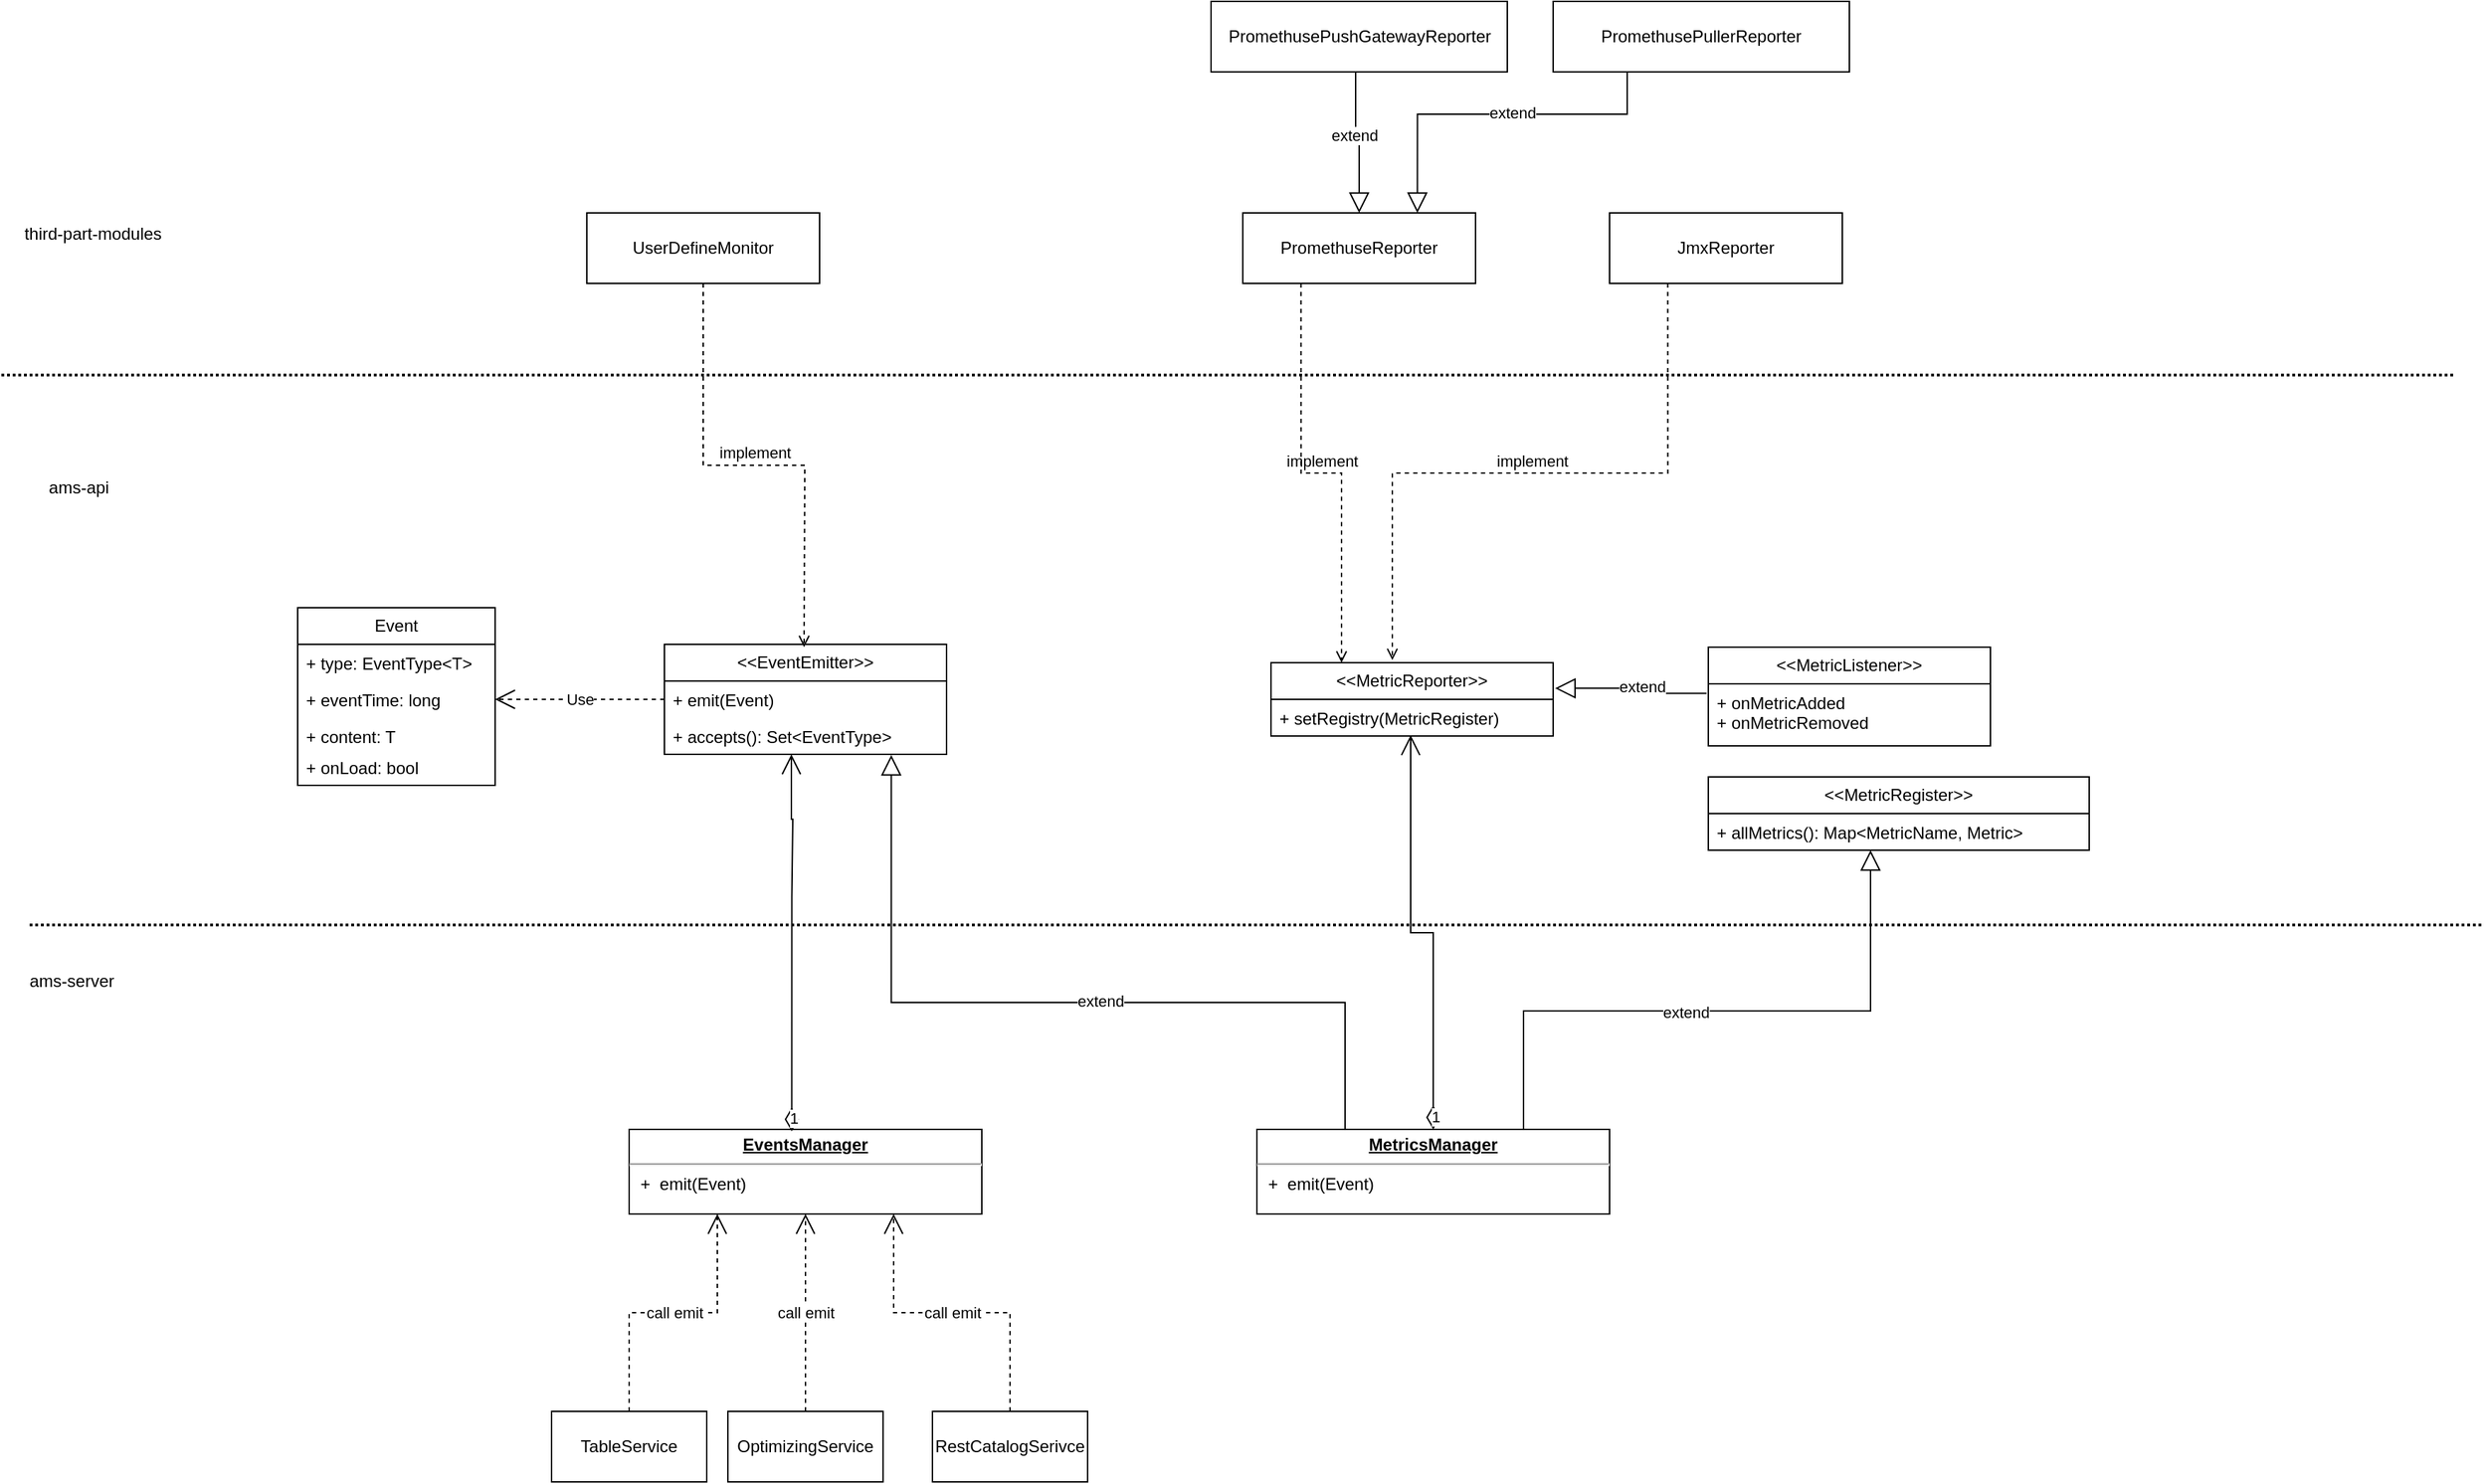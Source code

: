 <mxfile version="22.1.8" type="github">
  <diagram name="Page-1" id="dFF4M64A5ws5YmlLjQyo">
    <mxGraphModel dx="1699" dy="2125" grid="1" gridSize="10" guides="1" tooltips="1" connect="1" arrows="1" fold="1" page="1" pageScale="1" pageWidth="850" pageHeight="1100" math="0" shadow="0">
      <root>
        <mxCell id="0" />
        <mxCell id="1" parent="0" />
        <mxCell id="-RGTKrFMKHfCSk2mU1Sa-1" value="" style="line;strokeWidth=2;html=1;dashed=1;dashPattern=1 1;" vertex="1" parent="1">
          <mxGeometry x="10" y="-20" width="1740" height="10" as="geometry" />
        </mxCell>
        <mxCell id="-RGTKrFMKHfCSk2mU1Sa-2" value="ams-api" style="text;html=1;strokeColor=none;fillColor=none;align=center;verticalAlign=middle;whiteSpace=wrap;rounded=0;" vertex="1" parent="1">
          <mxGeometry x="20" y="50" width="90" height="30" as="geometry" />
        </mxCell>
        <mxCell id="-RGTKrFMKHfCSk2mU1Sa-4" value="ams-server" style="text;html=1;strokeColor=none;fillColor=none;align=center;verticalAlign=middle;whiteSpace=wrap;rounded=0;" vertex="1" parent="1">
          <mxGeometry x="10" y="400" width="100" height="30" as="geometry" />
        </mxCell>
        <mxCell id="-RGTKrFMKHfCSk2mU1Sa-11" value="Event" style="swimlane;fontStyle=0;childLayout=stackLayout;horizontal=1;startSize=26;fillColor=none;horizontalStack=0;resizeParent=1;resizeParentMax=0;resizeLast=0;collapsible=1;marginBottom=0;whiteSpace=wrap;html=1;" vertex="1" parent="1">
          <mxGeometry x="220" y="150" width="140" height="126" as="geometry" />
        </mxCell>
        <mxCell id="-RGTKrFMKHfCSk2mU1Sa-12" value="+ type: EventType&amp;lt;T&amp;gt;" style="text;strokeColor=none;fillColor=none;align=left;verticalAlign=top;spacingLeft=4;spacingRight=4;overflow=hidden;rotatable=0;points=[[0,0.5],[1,0.5]];portConstraint=eastwest;whiteSpace=wrap;html=1;" vertex="1" parent="-RGTKrFMKHfCSk2mU1Sa-11">
          <mxGeometry y="26" width="140" height="26" as="geometry" />
        </mxCell>
        <mxCell id="-RGTKrFMKHfCSk2mU1Sa-13" value="+ eventTime: long" style="text;strokeColor=none;fillColor=none;align=left;verticalAlign=top;spacingLeft=4;spacingRight=4;overflow=hidden;rotatable=0;points=[[0,0.5],[1,0.5]];portConstraint=eastwest;whiteSpace=wrap;html=1;" vertex="1" parent="-RGTKrFMKHfCSk2mU1Sa-11">
          <mxGeometry y="52" width="140" height="26" as="geometry" />
        </mxCell>
        <mxCell id="-RGTKrFMKHfCSk2mU1Sa-14" value="+ content: T" style="text;strokeColor=none;fillColor=none;align=left;verticalAlign=top;spacingLeft=4;spacingRight=4;overflow=hidden;rotatable=0;points=[[0,0.5],[1,0.5]];portConstraint=eastwest;whiteSpace=wrap;html=1;" vertex="1" parent="-RGTKrFMKHfCSk2mU1Sa-11">
          <mxGeometry y="78" width="140" height="22" as="geometry" />
        </mxCell>
        <mxCell id="-RGTKrFMKHfCSk2mU1Sa-16" value="+ onLoad: bool" style="text;strokeColor=none;fillColor=none;align=left;verticalAlign=top;spacingLeft=4;spacingRight=4;overflow=hidden;rotatable=0;points=[[0,0.5],[1,0.5]];portConstraint=eastwest;whiteSpace=wrap;html=1;" vertex="1" parent="-RGTKrFMKHfCSk2mU1Sa-11">
          <mxGeometry y="100" width="140" height="26" as="geometry" />
        </mxCell>
        <mxCell id="-RGTKrFMKHfCSk2mU1Sa-17" value="&amp;lt;&amp;lt;EventEmitter&amp;gt;&amp;gt;" style="swimlane;fontStyle=0;childLayout=stackLayout;horizontal=1;startSize=26;fillColor=none;horizontalStack=0;resizeParent=1;resizeParentMax=0;resizeLast=0;collapsible=1;marginBottom=0;whiteSpace=wrap;html=1;" vertex="1" parent="1">
          <mxGeometry x="480" y="176" width="200" height="78" as="geometry" />
        </mxCell>
        <mxCell id="-RGTKrFMKHfCSk2mU1Sa-18" value="+ emit(Event)" style="text;strokeColor=none;fillColor=none;align=left;verticalAlign=top;spacingLeft=4;spacingRight=4;overflow=hidden;rotatable=0;points=[[0,0.5],[1,0.5]];portConstraint=eastwest;whiteSpace=wrap;html=1;" vertex="1" parent="-RGTKrFMKHfCSk2mU1Sa-17">
          <mxGeometry y="26" width="200" height="26" as="geometry" />
        </mxCell>
        <mxCell id="-RGTKrFMKHfCSk2mU1Sa-19" value="+ accepts(): Set&amp;lt;EventType&amp;gt;" style="text;strokeColor=none;fillColor=none;align=left;verticalAlign=top;spacingLeft=4;spacingRight=4;overflow=hidden;rotatable=0;points=[[0,0.5,0,0,0],[1,0.5,0,0,0]];portConstraint=eastwest;whiteSpace=wrap;html=1;" vertex="1" parent="-RGTKrFMKHfCSk2mU1Sa-17">
          <mxGeometry y="52" width="200" height="26" as="geometry" />
        </mxCell>
        <mxCell id="-RGTKrFMKHfCSk2mU1Sa-23" value="Use" style="endArrow=open;endSize=12;dashed=1;html=1;rounded=0;edgeStyle=orthogonalEdgeStyle;exitX=0;exitY=0.5;exitDx=0;exitDy=0;" edge="1" parent="1" source="-RGTKrFMKHfCSk2mU1Sa-18" target="-RGTKrFMKHfCSk2mU1Sa-13">
          <mxGeometry width="160" relative="1" as="geometry">
            <mxPoint x="480" y="290" as="sourcePoint" />
            <mxPoint x="640" y="290" as="targetPoint" />
          </mxGeometry>
        </mxCell>
        <mxCell id="-RGTKrFMKHfCSk2mU1Sa-24" value="&lt;p style=&quot;margin:0px;margin-top:4px;text-align:center;text-decoration:underline;&quot;&gt;&lt;b&gt;EventsManager&lt;/b&gt;&lt;/p&gt;&lt;hr&gt;&lt;p style=&quot;margin:0px;margin-left:8px;&quot;&gt;+&amp;nbsp; emit(Event)&lt;/p&gt;" style="verticalAlign=top;align=left;overflow=fill;fontSize=12;fontFamily=Helvetica;html=1;whiteSpace=wrap;" vertex="1" parent="1">
          <mxGeometry x="455" y="520" width="250" height="60" as="geometry" />
        </mxCell>
        <mxCell id="-RGTKrFMKHfCSk2mU1Sa-26" value="TableService" style="html=1;whiteSpace=wrap;" vertex="1" parent="1">
          <mxGeometry x="400" y="720" width="110" height="50" as="geometry" />
        </mxCell>
        <mxCell id="-RGTKrFMKHfCSk2mU1Sa-27" value="OptimizingService" style="html=1;whiteSpace=wrap;" vertex="1" parent="1">
          <mxGeometry x="525" y="720" width="110" height="50" as="geometry" />
        </mxCell>
        <mxCell id="-RGTKrFMKHfCSk2mU1Sa-28" value="RestCatalogSerivce" style="html=1;whiteSpace=wrap;" vertex="1" parent="1">
          <mxGeometry x="670" y="720" width="110" height="50" as="geometry" />
        </mxCell>
        <mxCell id="-RGTKrFMKHfCSk2mU1Sa-32" value="call emit" style="endArrow=open;endSize=12;dashed=1;html=1;rounded=0;edgeStyle=orthogonalEdgeStyle;exitX=0.5;exitY=0;exitDx=0;exitDy=0;entryX=0.25;entryY=1;entryDx=0;entryDy=0;" edge="1" parent="1" source="-RGTKrFMKHfCSk2mU1Sa-26" target="-RGTKrFMKHfCSk2mU1Sa-24">
          <mxGeometry width="160" relative="1" as="geometry">
            <mxPoint x="380" y="700" as="sourcePoint" />
            <mxPoint x="260" y="700" as="targetPoint" />
          </mxGeometry>
        </mxCell>
        <mxCell id="-RGTKrFMKHfCSk2mU1Sa-33" value="call emit" style="endArrow=open;endSize=12;dashed=1;html=1;rounded=0;edgeStyle=orthogonalEdgeStyle;exitX=0.5;exitY=0;exitDx=0;exitDy=0;entryX=0.5;entryY=1;entryDx=0;entryDy=0;" edge="1" parent="1" source="-RGTKrFMKHfCSk2mU1Sa-27" target="-RGTKrFMKHfCSk2mU1Sa-24">
          <mxGeometry width="160" relative="1" as="geometry">
            <mxPoint x="440" y="710" as="sourcePoint" />
            <mxPoint x="573" y="570" as="targetPoint" />
          </mxGeometry>
        </mxCell>
        <mxCell id="-RGTKrFMKHfCSk2mU1Sa-34" value="call emit" style="endArrow=open;endSize=12;dashed=1;html=1;rounded=0;edgeStyle=orthogonalEdgeStyle;exitX=0.5;exitY=0;exitDx=0;exitDy=0;entryX=0.75;entryY=1;entryDx=0;entryDy=0;" edge="1" parent="1" source="-RGTKrFMKHfCSk2mU1Sa-28" target="-RGTKrFMKHfCSk2mU1Sa-24">
          <mxGeometry width="160" relative="1" as="geometry">
            <mxPoint x="730" y="710" as="sourcePoint" />
            <mxPoint x="793" y="570" as="targetPoint" />
          </mxGeometry>
        </mxCell>
        <mxCell id="-RGTKrFMKHfCSk2mU1Sa-36" value="&amp;lt;&amp;lt;MetricReporter&amp;gt;&amp;gt;" style="swimlane;fontStyle=0;childLayout=stackLayout;horizontal=1;startSize=26;fillColor=none;horizontalStack=0;resizeParent=1;resizeParentMax=0;resizeLast=0;collapsible=1;marginBottom=0;whiteSpace=wrap;html=1;" vertex="1" parent="1">
          <mxGeometry x="910" y="189" width="200" height="52" as="geometry" />
        </mxCell>
        <mxCell id="-RGTKrFMKHfCSk2mU1Sa-37" value="+ setRegistry(MetricRegister)" style="text;strokeColor=none;fillColor=none;align=left;verticalAlign=top;spacingLeft=4;spacingRight=4;overflow=hidden;rotatable=0;points=[[0,0.5],[1,0.5]];portConstraint=eastwest;whiteSpace=wrap;html=1;" vertex="1" parent="-RGTKrFMKHfCSk2mU1Sa-36">
          <mxGeometry y="26" width="200" height="26" as="geometry" />
        </mxCell>
        <mxCell id="-RGTKrFMKHfCSk2mU1Sa-39" value="&amp;lt;&amp;lt;MetricRegister&amp;gt;&amp;gt;" style="swimlane;fontStyle=0;childLayout=stackLayout;horizontal=1;startSize=26;fillColor=none;horizontalStack=0;resizeParent=1;resizeParentMax=0;resizeLast=0;collapsible=1;marginBottom=0;whiteSpace=wrap;html=1;" vertex="1" parent="1">
          <mxGeometry x="1220" y="270" width="270" height="52" as="geometry" />
        </mxCell>
        <mxCell id="-RGTKrFMKHfCSk2mU1Sa-40" value="+ allMetrics(): Map&amp;lt;MetricName, Metric&amp;gt;" style="text;strokeColor=none;fillColor=none;align=left;verticalAlign=top;spacingLeft=4;spacingRight=4;overflow=hidden;rotatable=0;points=[[0,0.5],[1,0.5]];portConstraint=eastwest;whiteSpace=wrap;html=1;" vertex="1" parent="-RGTKrFMKHfCSk2mU1Sa-39">
          <mxGeometry y="26" width="270" height="26" as="geometry" />
        </mxCell>
        <mxCell id="-RGTKrFMKHfCSk2mU1Sa-41" value="&lt;p style=&quot;margin:0px;margin-top:4px;text-align:center;text-decoration:underline;&quot;&gt;&lt;b&gt;MetricsManager&lt;/b&gt;&lt;/p&gt;&lt;hr&gt;&lt;p style=&quot;margin:0px;margin-left:8px;&quot;&gt;+&amp;nbsp; emit(Event)&lt;/p&gt;" style="verticalAlign=top;align=left;overflow=fill;fontSize=12;fontFamily=Helvetica;html=1;whiteSpace=wrap;" vertex="1" parent="1">
          <mxGeometry x="900" y="520" width="250" height="60" as="geometry" />
        </mxCell>
        <mxCell id="-RGTKrFMKHfCSk2mU1Sa-42" value="" style="endArrow=block;endFill=0;endSize=12;html=1;rounded=0;edgeStyle=orthogonalEdgeStyle;entryX=0.804;entryY=1.019;entryDx=0;entryDy=0;entryPerimeter=0;exitX=0.25;exitY=0;exitDx=0;exitDy=0;" edge="1" parent="1" source="-RGTKrFMKHfCSk2mU1Sa-41" target="-RGTKrFMKHfCSk2mU1Sa-19">
          <mxGeometry width="160" relative="1" as="geometry">
            <mxPoint x="1030" y="490" as="sourcePoint" />
            <mxPoint x="630" y="260" as="targetPoint" />
            <Array as="points">
              <mxPoint x="963" y="430" />
              <mxPoint x="641" y="430" />
            </Array>
          </mxGeometry>
        </mxCell>
        <mxCell id="-RGTKrFMKHfCSk2mU1Sa-43" value="extend" style="edgeLabel;html=1;align=center;verticalAlign=middle;resizable=0;points=[];" vertex="1" connectable="0" parent="-RGTKrFMKHfCSk2mU1Sa-42">
          <mxGeometry x="-0.103" y="-1" relative="1" as="geometry">
            <mxPoint as="offset" />
          </mxGeometry>
        </mxCell>
        <mxCell id="-RGTKrFMKHfCSk2mU1Sa-45" value="" style="endArrow=block;endFill=0;endSize=12;html=1;rounded=0;edgeStyle=orthogonalEdgeStyle;" edge="1" parent="1" source="-RGTKrFMKHfCSk2mU1Sa-41" target="-RGTKrFMKHfCSk2mU1Sa-40">
          <mxGeometry width="160" relative="1" as="geometry">
            <mxPoint x="1089" y="526" as="sourcePoint" />
            <mxPoint x="1455" y="240" as="targetPoint" />
            <Array as="points">
              <mxPoint x="1089" y="436" />
              <mxPoint x="1335" y="436" />
            </Array>
          </mxGeometry>
        </mxCell>
        <mxCell id="-RGTKrFMKHfCSk2mU1Sa-46" value="extend" style="edgeLabel;html=1;align=center;verticalAlign=middle;resizable=0;points=[];" vertex="1" connectable="0" parent="-RGTKrFMKHfCSk2mU1Sa-45">
          <mxGeometry x="-0.103" y="-1" relative="1" as="geometry">
            <mxPoint as="offset" />
          </mxGeometry>
        </mxCell>
        <mxCell id="-RGTKrFMKHfCSk2mU1Sa-54" value="&amp;lt;&amp;lt;MetricListener&amp;gt;&amp;gt;" style="swimlane;fontStyle=0;childLayout=stackLayout;horizontal=1;startSize=26;fillColor=none;horizontalStack=0;resizeParent=1;resizeParentMax=0;resizeLast=0;collapsible=1;marginBottom=0;whiteSpace=wrap;html=1;" vertex="1" parent="1">
          <mxGeometry x="1220" y="178" width="200" height="70" as="geometry" />
        </mxCell>
        <mxCell id="-RGTKrFMKHfCSk2mU1Sa-55" value="+ onMetricAdded&lt;br&gt;+ onMetricRemoved" style="text;strokeColor=none;fillColor=none;align=left;verticalAlign=top;spacingLeft=4;spacingRight=4;overflow=hidden;rotatable=0;points=[[0,0.5],[1,0.5]];portConstraint=eastwest;whiteSpace=wrap;html=1;" vertex="1" parent="-RGTKrFMKHfCSk2mU1Sa-54">
          <mxGeometry y="26" width="200" height="44" as="geometry" />
        </mxCell>
        <mxCell id="-RGTKrFMKHfCSk2mU1Sa-58" value="" style="endArrow=block;endFill=0;endSize=12;html=1;rounded=0;edgeStyle=orthogonalEdgeStyle;entryX=1.007;entryY=0.349;entryDx=0;entryDy=0;entryPerimeter=0;exitX=-0.006;exitY=0.154;exitDx=0;exitDy=0;exitPerimeter=0;" edge="1" parent="1" source="-RGTKrFMKHfCSk2mU1Sa-55" target="-RGTKrFMKHfCSk2mU1Sa-36">
          <mxGeometry width="160" relative="1" as="geometry">
            <mxPoint x="1180" y="176" as="sourcePoint" />
            <mxPoint x="1546" y="-105" as="targetPoint" />
            <Array as="points">
              <mxPoint x="1174" y="207" />
            </Array>
          </mxGeometry>
        </mxCell>
        <mxCell id="-RGTKrFMKHfCSk2mU1Sa-59" value="extend" style="edgeLabel;html=1;align=center;verticalAlign=middle;resizable=0;points=[];" vertex="1" connectable="0" parent="-RGTKrFMKHfCSk2mU1Sa-58">
          <mxGeometry x="-0.103" y="-1" relative="1" as="geometry">
            <mxPoint as="offset" />
          </mxGeometry>
        </mxCell>
        <mxCell id="-RGTKrFMKHfCSk2mU1Sa-60" value="1" style="endArrow=open;html=1;endSize=12;startArrow=diamondThin;startSize=14;startFill=0;edgeStyle=orthogonalEdgeStyle;align=left;verticalAlign=bottom;rounded=0;exitX=0.5;exitY=0;exitDx=0;exitDy=0;entryX=0.495;entryY=0.978;entryDx=0;entryDy=0;entryPerimeter=0;" edge="1" parent="1" source="-RGTKrFMKHfCSk2mU1Sa-41" target="-RGTKrFMKHfCSk2mU1Sa-37">
          <mxGeometry x="-1" y="3" relative="1" as="geometry">
            <mxPoint x="1040" y="300" as="sourcePoint" />
            <mxPoint x="1200" y="300" as="targetPoint" />
          </mxGeometry>
        </mxCell>
        <mxCell id="-RGTKrFMKHfCSk2mU1Sa-61" value="1" style="endArrow=open;html=1;endSize=12;startArrow=diamondThin;startSize=14;startFill=0;edgeStyle=orthogonalEdgeStyle;align=left;verticalAlign=bottom;rounded=0;exitX=0.461;exitY=0.022;exitDx=0;exitDy=0;exitPerimeter=0;" edge="1" parent="1" source="-RGTKrFMKHfCSk2mU1Sa-24">
          <mxGeometry x="-1" y="3" relative="1" as="geometry">
            <mxPoint x="570" y="494" as="sourcePoint" />
            <mxPoint x="570" y="254" as="targetPoint" />
            <Array as="points">
              <mxPoint x="570" y="355" />
              <mxPoint x="571" y="355" />
              <mxPoint x="571" y="300" />
              <mxPoint x="570" y="300" />
            </Array>
          </mxGeometry>
        </mxCell>
        <mxCell id="-RGTKrFMKHfCSk2mU1Sa-62" value="" style="line;strokeWidth=2;html=1;dashed=1;dashPattern=1 1;" vertex="1" parent="1">
          <mxGeometry x="30" y="370" width="1740" height="10" as="geometry" />
        </mxCell>
        <mxCell id="-RGTKrFMKHfCSk2mU1Sa-63" value="UserDefineMonitor" style="html=1;whiteSpace=wrap;" vertex="1" parent="1">
          <mxGeometry x="425" y="-130" width="165" height="50" as="geometry" />
        </mxCell>
        <mxCell id="-RGTKrFMKHfCSk2mU1Sa-65" value="PromethuseReporter" style="html=1;whiteSpace=wrap;" vertex="1" parent="1">
          <mxGeometry x="890" y="-130" width="165" height="50" as="geometry" />
        </mxCell>
        <mxCell id="-RGTKrFMKHfCSk2mU1Sa-66" value="JmxReporter" style="html=1;whiteSpace=wrap;" vertex="1" parent="1">
          <mxGeometry x="1150" y="-130" width="165" height="50" as="geometry" />
        </mxCell>
        <mxCell id="-RGTKrFMKHfCSk2mU1Sa-68" value="implement" style="html=1;verticalAlign=bottom;labelBackgroundColor=none;endArrow=open;endFill=0;dashed=1;rounded=0;edgeStyle=orthogonalEdgeStyle;entryX=0.25;entryY=0;entryDx=0;entryDy=0;exitX=0.25;exitY=1;exitDx=0;exitDy=0;" edge="1" parent="1" source="-RGTKrFMKHfCSk2mU1Sa-65" target="-RGTKrFMKHfCSk2mU1Sa-36">
          <mxGeometry width="160" relative="1" as="geometry">
            <mxPoint x="810" y="-240" as="sourcePoint" />
            <mxPoint x="970" y="-240" as="targetPoint" />
          </mxGeometry>
        </mxCell>
        <mxCell id="-RGTKrFMKHfCSk2mU1Sa-69" value="implement" style="html=1;verticalAlign=bottom;labelBackgroundColor=none;endArrow=open;endFill=0;dashed=1;rounded=0;edgeStyle=orthogonalEdgeStyle;exitX=0.25;exitY=1;exitDx=0;exitDy=0;entryX=0.43;entryY=-0.035;entryDx=0;entryDy=0;entryPerimeter=0;" edge="1" parent="1" source="-RGTKrFMKHfCSk2mU1Sa-66" target="-RGTKrFMKHfCSk2mU1Sa-36">
          <mxGeometry width="160" relative="1" as="geometry">
            <mxPoint x="941" y="-70" as="sourcePoint" />
            <mxPoint x="970" y="180" as="targetPoint" />
          </mxGeometry>
        </mxCell>
        <mxCell id="-RGTKrFMKHfCSk2mU1Sa-70" value="PromethusePushGatewayReporter" style="html=1;whiteSpace=wrap;" vertex="1" parent="1">
          <mxGeometry x="867.5" y="-280" width="210" height="50" as="geometry" />
        </mxCell>
        <mxCell id="-RGTKrFMKHfCSk2mU1Sa-71" value="PromethusePullerReporter" style="html=1;whiteSpace=wrap;" vertex="1" parent="1">
          <mxGeometry x="1110" y="-280" width="210" height="50" as="geometry" />
        </mxCell>
        <mxCell id="-RGTKrFMKHfCSk2mU1Sa-72" value="" style="endArrow=block;endFill=0;endSize=12;html=1;rounded=0;edgeStyle=orthogonalEdgeStyle;entryX=0.5;entryY=0;entryDx=0;entryDy=0;exitX=0.5;exitY=1;exitDx=0;exitDy=0;" edge="1" parent="1" source="-RGTKrFMKHfCSk2mU1Sa-70" target="-RGTKrFMKHfCSk2mU1Sa-65">
          <mxGeometry width="160" relative="1" as="geometry">
            <mxPoint x="1079" y="-176" as="sourcePoint" />
            <mxPoint x="971" y="-180" as="targetPoint" />
            <Array as="points">
              <mxPoint x="970" y="-230" />
              <mxPoint x="970" y="-180" />
              <mxPoint x="972" y="-180" />
            </Array>
          </mxGeometry>
        </mxCell>
        <mxCell id="-RGTKrFMKHfCSk2mU1Sa-73" value="extend" style="edgeLabel;html=1;align=center;verticalAlign=middle;resizable=0;points=[];" vertex="1" connectable="0" parent="-RGTKrFMKHfCSk2mU1Sa-72">
          <mxGeometry x="-0.103" y="-1" relative="1" as="geometry">
            <mxPoint as="offset" />
          </mxGeometry>
        </mxCell>
        <mxCell id="-RGTKrFMKHfCSk2mU1Sa-74" value="" style="endArrow=block;endFill=0;endSize=12;html=1;rounded=0;edgeStyle=orthogonalEdgeStyle;exitX=0.25;exitY=1;exitDx=0;exitDy=0;entryX=0.75;entryY=0;entryDx=0;entryDy=0;" edge="1" parent="1" source="-RGTKrFMKHfCSk2mU1Sa-71" target="-RGTKrFMKHfCSk2mU1Sa-65">
          <mxGeometry width="160" relative="1" as="geometry">
            <mxPoint x="1122.95" y="-190.05" as="sourcePoint" />
            <mxPoint x="1122.95" y="-90.05" as="targetPoint" />
            <Array as="points">
              <mxPoint x="1163" y="-200" />
              <mxPoint x="1014" y="-200" />
            </Array>
          </mxGeometry>
        </mxCell>
        <mxCell id="-RGTKrFMKHfCSk2mU1Sa-75" value="extend" style="edgeLabel;html=1;align=center;verticalAlign=middle;resizable=0;points=[];" vertex="1" connectable="0" parent="-RGTKrFMKHfCSk2mU1Sa-74">
          <mxGeometry x="-0.103" y="-1" relative="1" as="geometry">
            <mxPoint as="offset" />
          </mxGeometry>
        </mxCell>
        <mxCell id="-RGTKrFMKHfCSk2mU1Sa-76" value="implement" style="html=1;verticalAlign=bottom;labelBackgroundColor=none;endArrow=open;endFill=0;dashed=1;rounded=0;edgeStyle=orthogonalEdgeStyle;entryX=0.25;entryY=0;entryDx=0;entryDy=0;exitX=0.5;exitY=1;exitDx=0;exitDy=0;" edge="1" parent="1" source="-RGTKrFMKHfCSk2mU1Sa-63">
          <mxGeometry width="160" relative="1" as="geometry">
            <mxPoint x="550" y="-91" as="sourcePoint" />
            <mxPoint x="579" y="178" as="targetPoint" />
          </mxGeometry>
        </mxCell>
        <mxCell id="-RGTKrFMKHfCSk2mU1Sa-77" value="third-part-modules" style="text;html=1;strokeColor=none;fillColor=none;align=center;verticalAlign=middle;whiteSpace=wrap;rounded=0;" vertex="1" parent="1">
          <mxGeometry x="10" y="-130" width="130" height="30" as="geometry" />
        </mxCell>
      </root>
    </mxGraphModel>
  </diagram>
</mxfile>

